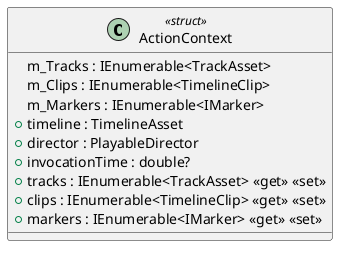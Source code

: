 @startuml
class ActionContext <<struct>> {
    m_Tracks : IEnumerable<TrackAsset>
    m_Clips : IEnumerable<TimelineClip>
    m_Markers : IEnumerable<IMarker>
    + timeline : TimelineAsset
    + director : PlayableDirector
    + invocationTime : double?
    + tracks : IEnumerable<TrackAsset> <<get>> <<set>>
    + clips : IEnumerable<TimelineClip> <<get>> <<set>>
    + markers : IEnumerable<IMarker> <<get>> <<set>>
}
@enduml
